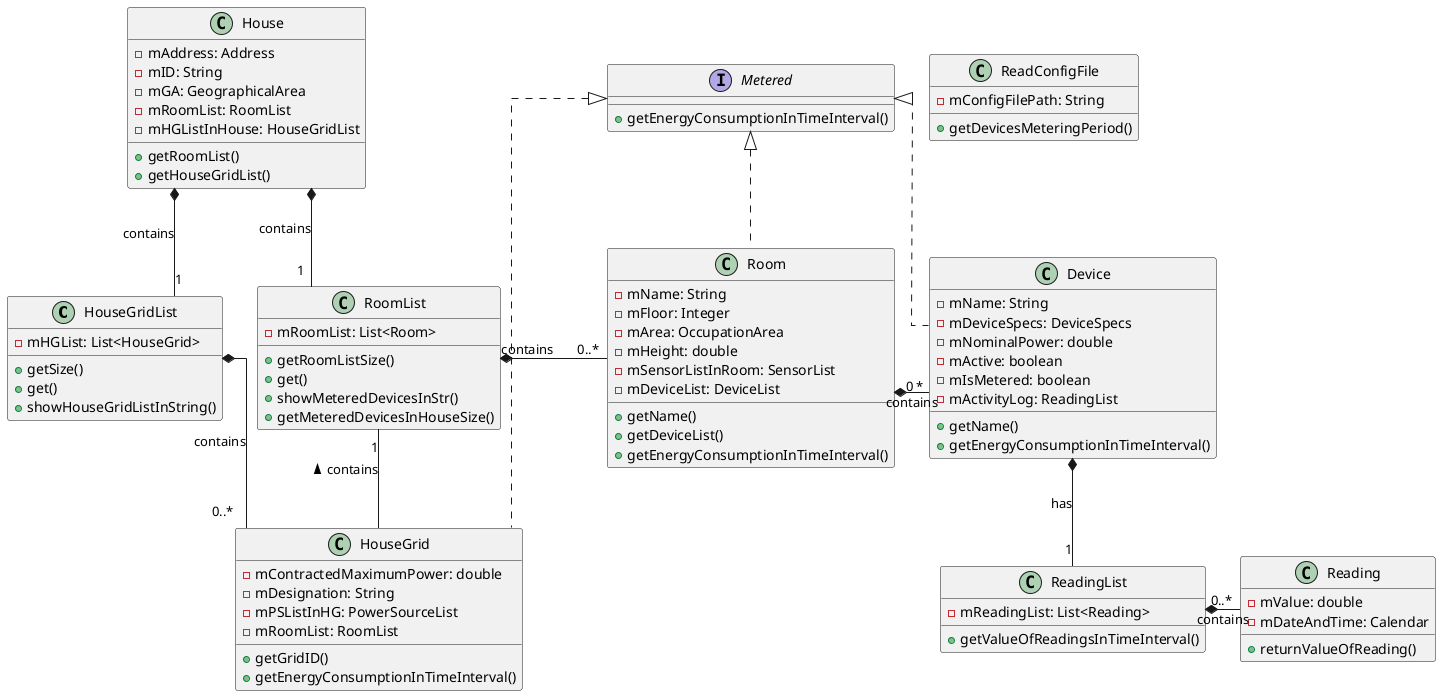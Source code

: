 @startuml
skinparam linetype ortho



class HouseGridList{
- mHGList: List<HouseGrid>
+ getSize()
+ get()
+ showHouseGridListInString()
}
class HouseGrid{
- mContractedMaximumPower: double
- mDesignation: String
- mPSListInHG: PowerSourceList
- mRoomList: RoomList
+ getGridID()
+ getEnergyConsumptionInTimeInterval()
}



class Device{
- mName: String
- mDeviceSpecs: DeviceSpecs
- mNominalPower: double
- mActive: boolean
- mIsMetered: boolean
- mActivityLog: ReadingList
+ getName()
+ getEnergyConsumptionInTimeInterval()
}

class RoomList{
- mRoomList: List<Room>
+ getRoomListSize()
+ get()
+showMeteredDevicesInStr()
+getMeteredDevicesInHouseSize()
}

class ReadConfigFile{
- mConfigFilePath: String
+ getDevicesMeteringPeriod()
}

class ReadingList{
-mReadingList: List<Reading>
+getValueOfReadingsInTimeInterval()
}

class Reading{
 -mValue: double
 -mDateAndTime: Calendar
 +returnValueOfReading()
}
class House{
- mAddress: Address
- mID: String
- mGA: GeographicalArea
- mRoomList: RoomList
- mHGListInHouse: HouseGridList
+ getRoomList()
+ getHouseGridList()
}

class Room{
- mName: String
- mFloor: Integer
- mArea: OccupationArea
- mHeight: double
- mSensorListInRoom: SensorList
- mDeviceList: DeviceList
+ getName()
+ getDeviceList()
+ getEnergyConsumptionInTimeInterval()
}

interface Metered{
+ getEnergyConsumptionInTimeInterval()
}
Metered <|.. HouseGrid
Metered <|.. Room
Metered <|.. Device


House *-- "1" HouseGridList:  contains
House *-- "1" RoomList: contains
RoomList *- " 0..*"Room: contains
HouseGridList *-- " 0..*"HouseGrid: contains
HouseGrid -up- "1"RoomList: > contains
Room *- " 0 *"Device: contains
Device *-down- "1"ReadingList: has
ReadingList *- " 0..*"Reading: contains

@enduml